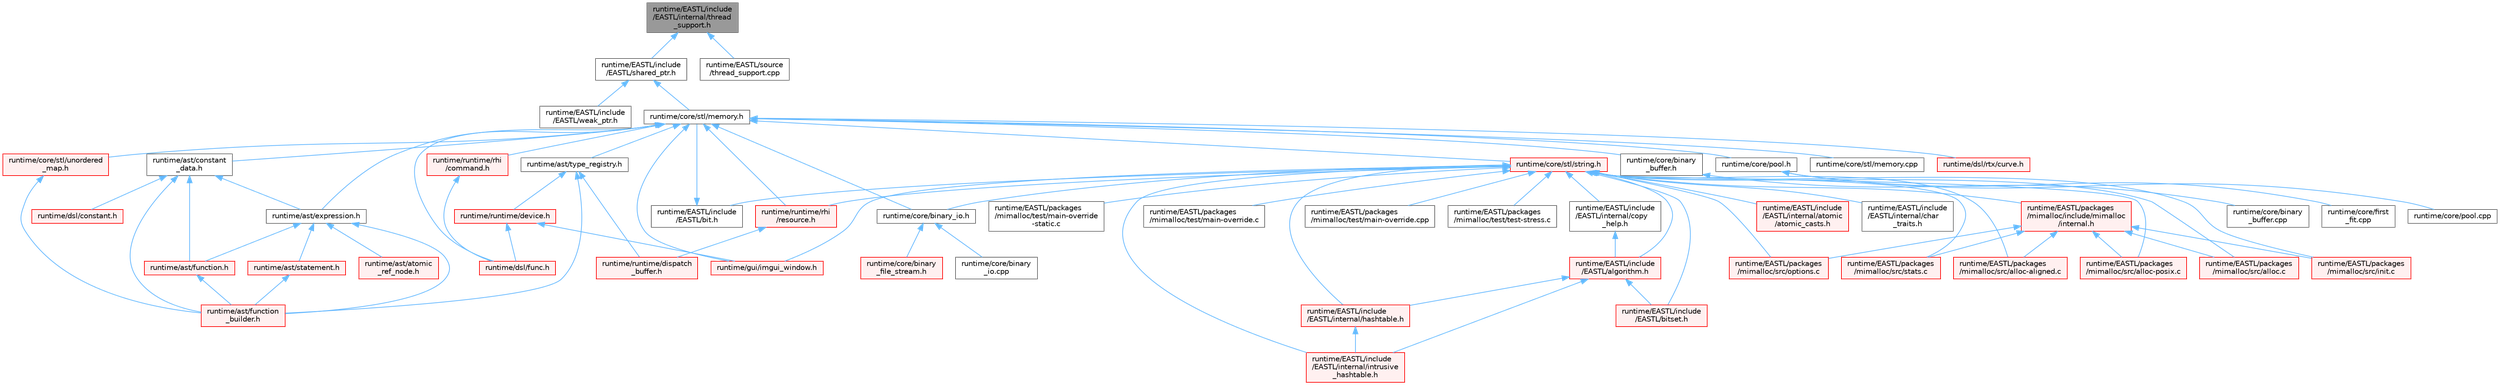 digraph "runtime/EASTL/include/EASTL/internal/thread_support.h"
{
 // LATEX_PDF_SIZE
  bgcolor="transparent";
  edge [fontname=Helvetica,fontsize=10,labelfontname=Helvetica,labelfontsize=10];
  node [fontname=Helvetica,fontsize=10,shape=box,height=0.2,width=0.4];
  Node1 [id="Node000001",label="runtime/EASTL/include\l/EASTL/internal/thread\l_support.h",height=0.2,width=0.4,color="gray40", fillcolor="grey60", style="filled", fontcolor="black",tooltip=" "];
  Node1 -> Node2 [id="edge76_Node000001_Node000002",dir="back",color="steelblue1",style="solid",tooltip=" "];
  Node2 [id="Node000002",label="runtime/EASTL/include\l/EASTL/shared_ptr.h",height=0.2,width=0.4,color="grey40", fillcolor="white", style="filled",URL="$shared__ptr_8h.html",tooltip=" "];
  Node2 -> Node3 [id="edge77_Node000002_Node000003",dir="back",color="steelblue1",style="solid",tooltip=" "];
  Node3 [id="Node000003",label="runtime/EASTL/include\l/EASTL/weak_ptr.h",height=0.2,width=0.4,color="grey40", fillcolor="white", style="filled",URL="$weak__ptr_8h.html",tooltip=" "];
  Node2 -> Node4 [id="edge78_Node000002_Node000004",dir="back",color="steelblue1",style="solid",tooltip=" "];
  Node4 [id="Node000004",label="runtime/core/stl/memory.h",height=0.2,width=0.4,color="grey40", fillcolor="white", style="filled",URL="$core_2stl_2memory_8h.html",tooltip=" "];
  Node4 -> Node5 [id="edge79_Node000004_Node000005",dir="back",color="steelblue1",style="solid",tooltip=" "];
  Node5 [id="Node000005",label="runtime/ast/constant\l_data.h",height=0.2,width=0.4,color="grey40", fillcolor="white", style="filled",URL="$constant__data_8h.html",tooltip=" "];
  Node5 -> Node6 [id="edge80_Node000005_Node000006",dir="back",color="steelblue1",style="solid",tooltip=" "];
  Node6 [id="Node000006",label="runtime/ast/expression.h",height=0.2,width=0.4,color="grey40", fillcolor="white", style="filled",URL="$expression_8h.html",tooltip=" "];
  Node6 -> Node7 [id="edge81_Node000006_Node000007",dir="back",color="steelblue1",style="solid",tooltip=" "];
  Node7 [id="Node000007",label="runtime/ast/atomic\l_ref_node.h",height=0.2,width=0.4,color="red", fillcolor="#FFF0F0", style="filled",URL="$atomic__ref__node_8h.html",tooltip=" "];
  Node6 -> Node27 [id="edge82_Node000006_Node000027",dir="back",color="steelblue1",style="solid",tooltip=" "];
  Node27 [id="Node000027",label="runtime/ast/function.h",height=0.2,width=0.4,color="red", fillcolor="#FFF0F0", style="filled",URL="$ast_2function_8h.html",tooltip=" "];
  Node27 -> Node29 [id="edge83_Node000027_Node000029",dir="back",color="steelblue1",style="solid",tooltip=" "];
  Node29 [id="Node000029",label="runtime/ast/function\l_builder.h",height=0.2,width=0.4,color="red", fillcolor="#FFF0F0", style="filled",URL="$function__builder_8h.html",tooltip=" "];
  Node6 -> Node29 [id="edge84_Node000006_Node000029",dir="back",color="steelblue1",style="solid",tooltip=" "];
  Node6 -> Node56 [id="edge85_Node000006_Node000056",dir="back",color="steelblue1",style="solid",tooltip=" "];
  Node56 [id="Node000056",label="runtime/ast/statement.h",height=0.2,width=0.4,color="red", fillcolor="#FFF0F0", style="filled",URL="$statement_8h.html",tooltip=" "];
  Node56 -> Node29 [id="edge86_Node000056_Node000029",dir="back",color="steelblue1",style="solid",tooltip=" "];
  Node5 -> Node27 [id="edge87_Node000005_Node000027",dir="back",color="steelblue1",style="solid",tooltip=" "];
  Node5 -> Node29 [id="edge88_Node000005_Node000029",dir="back",color="steelblue1",style="solid",tooltip=" "];
  Node5 -> Node31 [id="edge89_Node000005_Node000031",dir="back",color="steelblue1",style="solid",tooltip=" "];
  Node31 [id="Node000031",label="runtime/dsl/constant.h",height=0.2,width=0.4,color="red", fillcolor="#FFF0F0", style="filled",URL="$constant_8h.html",tooltip=" "];
  Node4 -> Node6 [id="edge90_Node000004_Node000006",dir="back",color="steelblue1",style="solid",tooltip=" "];
  Node4 -> Node57 [id="edge91_Node000004_Node000057",dir="back",color="steelblue1",style="solid",tooltip=" "];
  Node57 [id="Node000057",label="runtime/ast/type_registry.h",height=0.2,width=0.4,color="grey40", fillcolor="white", style="filled",URL="$type__registry_8h.html",tooltip=" "];
  Node57 -> Node29 [id="edge92_Node000057_Node000029",dir="back",color="steelblue1",style="solid",tooltip=" "];
  Node57 -> Node47 [id="edge93_Node000057_Node000047",dir="back",color="steelblue1",style="solid",tooltip=" "];
  Node47 [id="Node000047",label="runtime/runtime/device.h",height=0.2,width=0.4,color="red", fillcolor="#FFF0F0", style="filled",URL="$device_8h.html",tooltip=" "];
  Node47 -> Node10 [id="edge94_Node000047_Node000010",dir="back",color="steelblue1",style="solid",tooltip=" "];
  Node10 [id="Node000010",label="runtime/dsl/func.h",height=0.2,width=0.4,color="red", fillcolor="#FFF0F0", style="filled",URL="$func_8h.html",tooltip=" "];
  Node47 -> Node48 [id="edge95_Node000047_Node000048",dir="back",color="steelblue1",style="solid",tooltip=" "];
  Node48 [id="Node000048",label="runtime/gui/imgui_window.h",height=0.2,width=0.4,color="red", fillcolor="#FFF0F0", style="filled",URL="$imgui__window_8h.html",tooltip=" "];
  Node57 -> Node49 [id="edge96_Node000057_Node000049",dir="back",color="steelblue1",style="solid",tooltip=" "];
  Node49 [id="Node000049",label="runtime/runtime/dispatch\l_buffer.h",height=0.2,width=0.4,color="red", fillcolor="#FFF0F0", style="filled",URL="$dispatch__buffer_8h.html",tooltip=" "];
  Node4 -> Node58 [id="edge97_Node000004_Node000058",dir="back",color="steelblue1",style="solid",tooltip=" "];
  Node58 [id="Node000058",label="runtime/core/binary\l_buffer.h",height=0.2,width=0.4,color="grey40", fillcolor="white", style="filled",URL="$binary__buffer_8h.html",tooltip=" "];
  Node58 -> Node59 [id="edge98_Node000058_Node000059",dir="back",color="steelblue1",style="solid",tooltip=" "];
  Node59 [id="Node000059",label="runtime/core/binary\l_buffer.cpp",height=0.2,width=0.4,color="grey40", fillcolor="white", style="filled",URL="$binary__buffer_8cpp.html",tooltip=" "];
  Node4 -> Node60 [id="edge99_Node000004_Node000060",dir="back",color="steelblue1",style="solid",tooltip=" "];
  Node60 [id="Node000060",label="runtime/core/binary_io.h",height=0.2,width=0.4,color="grey40", fillcolor="white", style="filled",URL="$binary__io_8h.html",tooltip=" "];
  Node60 -> Node61 [id="edge100_Node000060_Node000061",dir="back",color="steelblue1",style="solid",tooltip=" "];
  Node61 [id="Node000061",label="runtime/core/binary\l_file_stream.h",height=0.2,width=0.4,color="red", fillcolor="#FFF0F0", style="filled",URL="$binary__file__stream_8h.html",tooltip=" "];
  Node60 -> Node63 [id="edge101_Node000060_Node000063",dir="back",color="steelblue1",style="solid",tooltip=" "];
  Node63 [id="Node000063",label="runtime/core/binary\l_io.cpp",height=0.2,width=0.4,color="grey40", fillcolor="white", style="filled",URL="$binary__io_8cpp.html",tooltip=" "];
  Node4 -> Node64 [id="edge102_Node000004_Node000064",dir="back",color="steelblue1",style="solid",tooltip=" "];
  Node64 [id="Node000064",label="runtime/core/pool.h",height=0.2,width=0.4,color="grey40", fillcolor="white", style="filled",URL="$core_2pool_8h.html",tooltip=" "];
  Node64 -> Node65 [id="edge103_Node000064_Node000065",dir="back",color="steelblue1",style="solid",tooltip=" "];
  Node65 [id="Node000065",label="runtime/core/first\l_fit.cpp",height=0.2,width=0.4,color="grey40", fillcolor="white", style="filled",URL="$first__fit_8cpp.html",tooltip=" "];
  Node64 -> Node66 [id="edge104_Node000064_Node000066",dir="back",color="steelblue1",style="solid",tooltip=" "];
  Node66 [id="Node000066",label="runtime/core/pool.cpp",height=0.2,width=0.4,color="grey40", fillcolor="white", style="filled",URL="$pool_8cpp.html",tooltip=" "];
  Node4 -> Node67 [id="edge105_Node000004_Node000067",dir="back",color="steelblue1",style="solid",tooltip=" "];
  Node67 [id="Node000067",label="runtime/core/stl/memory.cpp",height=0.2,width=0.4,color="grey40", fillcolor="white", style="filled",URL="$core_2stl_2memory_8cpp.html",tooltip=" "];
  Node4 -> Node68 [id="edge106_Node000004_Node000068",dir="back",color="steelblue1",style="solid",tooltip=" "];
  Node68 [id="Node000068",label="runtime/core/stl/string.h",height=0.2,width=0.4,color="red", fillcolor="#FFF0F0", style="filled",URL="$string_8h.html",tooltip=" "];
  Node68 -> Node69 [id="edge107_Node000068_Node000069",dir="back",color="steelblue1",style="solid",tooltip=" "];
  Node69 [id="Node000069",label="runtime/EASTL/include\l/EASTL/algorithm.h",height=0.2,width=0.4,color="red", fillcolor="#FFF0F0", style="filled",URL="$_e_a_s_t_l_2include_2_e_a_s_t_l_2algorithm_8h.html",tooltip=" "];
  Node69 -> Node81 [id="edge108_Node000069_Node000081",dir="back",color="steelblue1",style="solid",tooltip=" "];
  Node81 [id="Node000081",label="runtime/EASTL/include\l/EASTL/bitset.h",height=0.2,width=0.4,color="red", fillcolor="#FFF0F0", style="filled",URL="$bitset_8h.html",tooltip=" "];
  Node69 -> Node99 [id="edge109_Node000069_Node000099",dir="back",color="steelblue1",style="solid",tooltip=" "];
  Node99 [id="Node000099",label="runtime/EASTL/include\l/EASTL/internal/hashtable.h",height=0.2,width=0.4,color="red", fillcolor="#FFF0F0", style="filled",URL="$hashtable_8h.html",tooltip=" "];
  Node99 -> Node109 [id="edge110_Node000099_Node000109",dir="back",color="steelblue1",style="solid",tooltip=" "];
  Node109 [id="Node000109",label="runtime/EASTL/include\l/EASTL/internal/intrusive\l_hashtable.h",height=0.2,width=0.4,color="red", fillcolor="#FFF0F0", style="filled",URL="$intrusive__hashtable_8h.html",tooltip=" "];
  Node69 -> Node109 [id="edge111_Node000069_Node000109",dir="back",color="steelblue1",style="solid",tooltip=" "];
  Node68 -> Node166 [id="edge112_Node000068_Node000166",dir="back",color="steelblue1",style="solid",tooltip=" "];
  Node166 [id="Node000166",label="runtime/EASTL/include\l/EASTL/bit.h",height=0.2,width=0.4,color="grey40", fillcolor="white", style="filled",URL="$bit_8h.html",tooltip=" "];
  Node166 -> Node4 [id="edge113_Node000166_Node000004",dir="back",color="steelblue1",style="solid",tooltip=" "];
  Node68 -> Node81 [id="edge114_Node000068_Node000081",dir="back",color="steelblue1",style="solid",tooltip=" "];
  Node68 -> Node167 [id="edge115_Node000068_Node000167",dir="back",color="steelblue1",style="solid",tooltip=" "];
  Node167 [id="Node000167",label="runtime/EASTL/include\l/EASTL/internal/atomic\l/atomic_casts.h",height=0.2,width=0.4,color="red", fillcolor="#FFF0F0", style="filled",URL="$atomic__casts_8h.html",tooltip=" "];
  Node68 -> Node171 [id="edge116_Node000068_Node000171",dir="back",color="steelblue1",style="solid",tooltip=" "];
  Node171 [id="Node000171",label="runtime/EASTL/include\l/EASTL/internal/char\l_traits.h",height=0.2,width=0.4,color="grey40", fillcolor="white", style="filled",URL="$char__traits_8h.html",tooltip=" "];
  Node68 -> Node172 [id="edge117_Node000068_Node000172",dir="back",color="steelblue1",style="solid",tooltip=" "];
  Node172 [id="Node000172",label="runtime/EASTL/include\l/EASTL/internal/copy\l_help.h",height=0.2,width=0.4,color="grey40", fillcolor="white", style="filled",URL="$copy__help_8h.html",tooltip=" "];
  Node172 -> Node69 [id="edge118_Node000172_Node000069",dir="back",color="steelblue1",style="solid",tooltip=" "];
  Node68 -> Node99 [id="edge119_Node000068_Node000099",dir="back",color="steelblue1",style="solid",tooltip=" "];
  Node68 -> Node109 [id="edge120_Node000068_Node000109",dir="back",color="steelblue1",style="solid",tooltip=" "];
  Node68 -> Node173 [id="edge121_Node000068_Node000173",dir="back",color="steelblue1",style="solid",tooltip=" "];
  Node173 [id="Node000173",label="runtime/EASTL/packages\l/mimalloc/include/mimalloc\l/internal.h",height=0.2,width=0.4,color="red", fillcolor="#FFF0F0", style="filled",URL="$_e_a_s_t_l_2packages_2mimalloc_2include_2mimalloc_2internal_8h.html",tooltip=" "];
  Node173 -> Node174 [id="edge122_Node000173_Node000174",dir="back",color="steelblue1",style="solid",tooltip=" "];
  Node174 [id="Node000174",label="runtime/EASTL/packages\l/mimalloc/src/alloc-aligned.c",height=0.2,width=0.4,color="red", fillcolor="#FFF0F0", style="filled",URL="$alloc-aligned_8c.html",tooltip=" "];
  Node173 -> Node177 [id="edge123_Node000173_Node000177",dir="back",color="steelblue1",style="solid",tooltip=" "];
  Node177 [id="Node000177",label="runtime/EASTL/packages\l/mimalloc/src/alloc-posix.c",height=0.2,width=0.4,color="red", fillcolor="#FFF0F0", style="filled",URL="$alloc-posix_8c.html",tooltip=" "];
  Node173 -> Node178 [id="edge124_Node000173_Node000178",dir="back",color="steelblue1",style="solid",tooltip=" "];
  Node178 [id="Node000178",label="runtime/EASTL/packages\l/mimalloc/src/alloc.c",height=0.2,width=0.4,color="red", fillcolor="#FFF0F0", style="filled",URL="$alloc_8c.html",tooltip=" "];
  Node173 -> Node184 [id="edge125_Node000173_Node000184",dir="back",color="steelblue1",style="solid",tooltip=" "];
  Node184 [id="Node000184",label="runtime/EASTL/packages\l/mimalloc/src/init.c",height=0.2,width=0.4,color="red", fillcolor="#FFF0F0", style="filled",URL="$_e_a_s_t_l_2packages_2mimalloc_2src_2init_8c.html",tooltip=" "];
  Node173 -> Node186 [id="edge126_Node000173_Node000186",dir="back",color="steelblue1",style="solid",tooltip=" "];
  Node186 [id="Node000186",label="runtime/EASTL/packages\l/mimalloc/src/options.c",height=0.2,width=0.4,color="red", fillcolor="#FFF0F0", style="filled",URL="$options_8c.html",tooltip=" "];
  Node173 -> Node199 [id="edge127_Node000173_Node000199",dir="back",color="steelblue1",style="solid",tooltip=" "];
  Node199 [id="Node000199",label="runtime/EASTL/packages\l/mimalloc/src/stats.c",height=0.2,width=0.4,color="red", fillcolor="#FFF0F0", style="filled",URL="$stats_8c.html",tooltip=" "];
  Node68 -> Node174 [id="edge128_Node000068_Node000174",dir="back",color="steelblue1",style="solid",tooltip=" "];
  Node68 -> Node177 [id="edge129_Node000068_Node000177",dir="back",color="steelblue1",style="solid",tooltip=" "];
  Node68 -> Node178 [id="edge130_Node000068_Node000178",dir="back",color="steelblue1",style="solid",tooltip=" "];
  Node68 -> Node184 [id="edge131_Node000068_Node000184",dir="back",color="steelblue1",style="solid",tooltip=" "];
  Node68 -> Node186 [id="edge132_Node000068_Node000186",dir="back",color="steelblue1",style="solid",tooltip=" "];
  Node68 -> Node199 [id="edge133_Node000068_Node000199",dir="back",color="steelblue1",style="solid",tooltip=" "];
  Node68 -> Node200 [id="edge134_Node000068_Node000200",dir="back",color="steelblue1",style="solid",tooltip=" "];
  Node200 [id="Node000200",label="runtime/EASTL/packages\l/mimalloc/test/main-override\l-static.c",height=0.2,width=0.4,color="grey40", fillcolor="white", style="filled",URL="$main-override-static_8c.html",tooltip=" "];
  Node68 -> Node201 [id="edge135_Node000068_Node000201",dir="back",color="steelblue1",style="solid",tooltip=" "];
  Node201 [id="Node000201",label="runtime/EASTL/packages\l/mimalloc/test/main-override.c",height=0.2,width=0.4,color="grey40", fillcolor="white", style="filled",URL="$main-override_8c.html",tooltip=" "];
  Node68 -> Node202 [id="edge136_Node000068_Node000202",dir="back",color="steelblue1",style="solid",tooltip=" "];
  Node202 [id="Node000202",label="runtime/EASTL/packages\l/mimalloc/test/main-override.cpp",height=0.2,width=0.4,color="grey40", fillcolor="white", style="filled",URL="$main-override_8cpp.html",tooltip=" "];
  Node68 -> Node203 [id="edge137_Node000068_Node000203",dir="back",color="steelblue1",style="solid",tooltip=" "];
  Node203 [id="Node000203",label="runtime/EASTL/packages\l/mimalloc/test/test-stress.c",height=0.2,width=0.4,color="grey40", fillcolor="white", style="filled",URL="$test-stress_8c.html",tooltip=" "];
  Node68 -> Node60 [id="edge138_Node000068_Node000060",dir="back",color="steelblue1",style="solid",tooltip=" "];
  Node68 -> Node48 [id="edge139_Node000068_Node000048",dir="back",color="steelblue1",style="solid",tooltip=" "];
  Node68 -> Node216 [id="edge140_Node000068_Node000216",dir="back",color="steelblue1",style="solid",tooltip=" "];
  Node216 [id="Node000216",label="runtime/runtime/rhi\l/resource.h",height=0.2,width=0.4,color="red", fillcolor="#FFF0F0", style="filled",URL="$runtime_2rhi_2resource_8h.html",tooltip=" "];
  Node216 -> Node49 [id="edge141_Node000216_Node000049",dir="back",color="steelblue1",style="solid",tooltip=" "];
  Node4 -> Node89 [id="edge142_Node000004_Node000089",dir="back",color="steelblue1",style="solid",tooltip=" "];
  Node89 [id="Node000089",label="runtime/core/stl/unordered\l_map.h",height=0.2,width=0.4,color="red", fillcolor="#FFF0F0", style="filled",URL="$core_2stl_2unordered__map_8h.html",tooltip=" "];
  Node89 -> Node29 [id="edge143_Node000089_Node000029",dir="back",color="steelblue1",style="solid",tooltip=" "];
  Node4 -> Node10 [id="edge144_Node000004_Node000010",dir="back",color="steelblue1",style="solid",tooltip=" "];
  Node4 -> Node39 [id="edge145_Node000004_Node000039",dir="back",color="steelblue1",style="solid",tooltip=" "];
  Node39 [id="Node000039",label="runtime/dsl/rtx/curve.h",height=0.2,width=0.4,color="red", fillcolor="#FFF0F0", style="filled",URL="$dsl_2rtx_2curve_8h.html",tooltip=" "];
  Node4 -> Node48 [id="edge146_Node000004_Node000048",dir="back",color="steelblue1",style="solid",tooltip=" "];
  Node4 -> Node74 [id="edge147_Node000004_Node000074",dir="back",color="steelblue1",style="solid",tooltip=" "];
  Node74 [id="Node000074",label="runtime/runtime/rhi\l/command.h",height=0.2,width=0.4,color="red", fillcolor="#FFF0F0", style="filled",URL="$command_8h.html",tooltip=" "];
  Node74 -> Node10 [id="edge148_Node000074_Node000010",dir="back",color="steelblue1",style="solid",tooltip=" "];
  Node4 -> Node216 [id="edge149_Node000004_Node000216",dir="back",color="steelblue1",style="solid",tooltip=" "];
  Node1 -> Node164 [id="edge150_Node000001_Node000164",dir="back",color="steelblue1",style="solid",tooltip=" "];
  Node164 [id="Node000164",label="runtime/EASTL/source\l/thread_support.cpp",height=0.2,width=0.4,color="grey40", fillcolor="white", style="filled",URL="$thread__support_8cpp.html",tooltip=" "];
}
